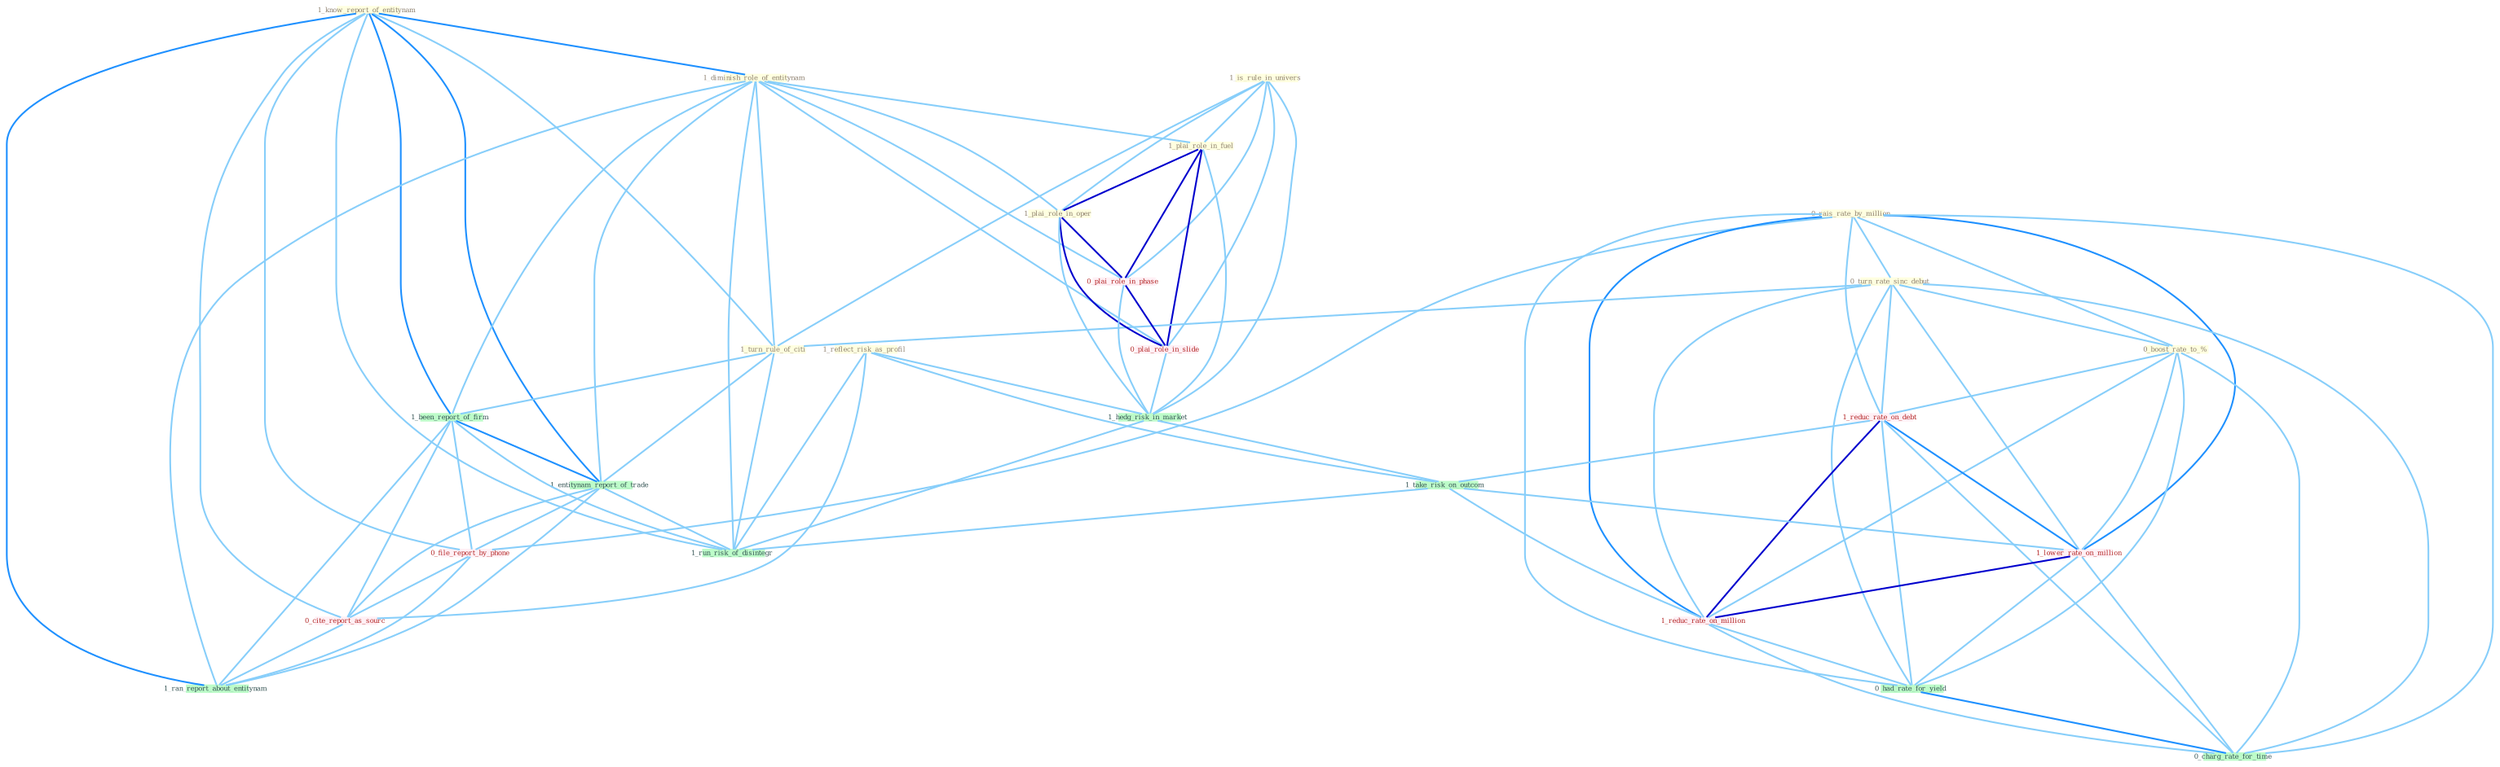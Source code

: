 Graph G{ 
    node
    [shape=polygon,style=filled,width=.5,height=.06,color="#BDFCC9",fixedsize=true,fontsize=4,
    fontcolor="#2f4f4f"];
    {node
    [color="#ffffe0", fontcolor="#8b7d6b"] "1_know_report_of_entitynam " "0_rais_rate_by_million " "1_diminish_role_of_entitynam " "1_is_rule_in_univers " "1_reflect_risk_as_profil " "1_plai_role_in_fuel " "0_turn_rate_sinc_debut " "1_plai_role_in_oper " "1_turn_rule_of_citi " "0_boost_rate_to_% "}
{node [color="#fff0f5", fontcolor="#b22222"] "1_reduc_rate_on_debt " "0_plai_role_in_phase " "0_plai_role_in_slide " "0_file_report_by_phone " "0_cite_report_as_sourc " "1_lower_rate_on_million " "1_reduc_rate_on_million "}
edge [color="#B0E2FF"];

	"1_know_report_of_entitynam " -- "1_diminish_role_of_entitynam " [w="2", color="#1e90ff" , len=0.8];
	"1_know_report_of_entitynam " -- "1_turn_rule_of_citi " [w="1", color="#87cefa" ];
	"1_know_report_of_entitynam " -- "1_been_report_of_firm " [w="2", color="#1e90ff" , len=0.8];
	"1_know_report_of_entitynam " -- "1_entitynam_report_of_trade " [w="2", color="#1e90ff" , len=0.8];
	"1_know_report_of_entitynam " -- "0_file_report_by_phone " [w="1", color="#87cefa" ];
	"1_know_report_of_entitynam " -- "0_cite_report_as_sourc " [w="1", color="#87cefa" ];
	"1_know_report_of_entitynam " -- "1_run_risk_of_disintegr " [w="1", color="#87cefa" ];
	"1_know_report_of_entitynam " -- "1_ran_report_about_entitynam " [w="2", color="#1e90ff" , len=0.8];
	"0_rais_rate_by_million " -- "0_turn_rate_sinc_debut " [w="1", color="#87cefa" ];
	"0_rais_rate_by_million " -- "0_boost_rate_to_% " [w="1", color="#87cefa" ];
	"0_rais_rate_by_million " -- "1_reduc_rate_on_debt " [w="1", color="#87cefa" ];
	"0_rais_rate_by_million " -- "0_file_report_by_phone " [w="1", color="#87cefa" ];
	"0_rais_rate_by_million " -- "1_lower_rate_on_million " [w="2", color="#1e90ff" , len=0.8];
	"0_rais_rate_by_million " -- "1_reduc_rate_on_million " [w="2", color="#1e90ff" , len=0.8];
	"0_rais_rate_by_million " -- "0_had_rate_for_yield " [w="1", color="#87cefa" ];
	"0_rais_rate_by_million " -- "0_charg_rate_for_time " [w="1", color="#87cefa" ];
	"1_diminish_role_of_entitynam " -- "1_plai_role_in_fuel " [w="1", color="#87cefa" ];
	"1_diminish_role_of_entitynam " -- "1_plai_role_in_oper " [w="1", color="#87cefa" ];
	"1_diminish_role_of_entitynam " -- "1_turn_rule_of_citi " [w="1", color="#87cefa" ];
	"1_diminish_role_of_entitynam " -- "0_plai_role_in_phase " [w="1", color="#87cefa" ];
	"1_diminish_role_of_entitynam " -- "1_been_report_of_firm " [w="1", color="#87cefa" ];
	"1_diminish_role_of_entitynam " -- "0_plai_role_in_slide " [w="1", color="#87cefa" ];
	"1_diminish_role_of_entitynam " -- "1_entitynam_report_of_trade " [w="1", color="#87cefa" ];
	"1_diminish_role_of_entitynam " -- "1_run_risk_of_disintegr " [w="1", color="#87cefa" ];
	"1_diminish_role_of_entitynam " -- "1_ran_report_about_entitynam " [w="1", color="#87cefa" ];
	"1_is_rule_in_univers " -- "1_plai_role_in_fuel " [w="1", color="#87cefa" ];
	"1_is_rule_in_univers " -- "1_plai_role_in_oper " [w="1", color="#87cefa" ];
	"1_is_rule_in_univers " -- "1_turn_rule_of_citi " [w="1", color="#87cefa" ];
	"1_is_rule_in_univers " -- "0_plai_role_in_phase " [w="1", color="#87cefa" ];
	"1_is_rule_in_univers " -- "0_plai_role_in_slide " [w="1", color="#87cefa" ];
	"1_is_rule_in_univers " -- "1_hedg_risk_in_market " [w="1", color="#87cefa" ];
	"1_reflect_risk_as_profil " -- "1_hedg_risk_in_market " [w="1", color="#87cefa" ];
	"1_reflect_risk_as_profil " -- "1_take_risk_on_outcom " [w="1", color="#87cefa" ];
	"1_reflect_risk_as_profil " -- "0_cite_report_as_sourc " [w="1", color="#87cefa" ];
	"1_reflect_risk_as_profil " -- "1_run_risk_of_disintegr " [w="1", color="#87cefa" ];
	"1_plai_role_in_fuel " -- "1_plai_role_in_oper " [w="3", color="#0000cd" , len=0.6];
	"1_plai_role_in_fuel " -- "0_plai_role_in_phase " [w="3", color="#0000cd" , len=0.6];
	"1_plai_role_in_fuel " -- "0_plai_role_in_slide " [w="3", color="#0000cd" , len=0.6];
	"1_plai_role_in_fuel " -- "1_hedg_risk_in_market " [w="1", color="#87cefa" ];
	"0_turn_rate_sinc_debut " -- "1_turn_rule_of_citi " [w="1", color="#87cefa" ];
	"0_turn_rate_sinc_debut " -- "0_boost_rate_to_% " [w="1", color="#87cefa" ];
	"0_turn_rate_sinc_debut " -- "1_reduc_rate_on_debt " [w="1", color="#87cefa" ];
	"0_turn_rate_sinc_debut " -- "1_lower_rate_on_million " [w="1", color="#87cefa" ];
	"0_turn_rate_sinc_debut " -- "1_reduc_rate_on_million " [w="1", color="#87cefa" ];
	"0_turn_rate_sinc_debut " -- "0_had_rate_for_yield " [w="1", color="#87cefa" ];
	"0_turn_rate_sinc_debut " -- "0_charg_rate_for_time " [w="1", color="#87cefa" ];
	"1_plai_role_in_oper " -- "0_plai_role_in_phase " [w="3", color="#0000cd" , len=0.6];
	"1_plai_role_in_oper " -- "0_plai_role_in_slide " [w="3", color="#0000cd" , len=0.6];
	"1_plai_role_in_oper " -- "1_hedg_risk_in_market " [w="1", color="#87cefa" ];
	"1_turn_rule_of_citi " -- "1_been_report_of_firm " [w="1", color="#87cefa" ];
	"1_turn_rule_of_citi " -- "1_entitynam_report_of_trade " [w="1", color="#87cefa" ];
	"1_turn_rule_of_citi " -- "1_run_risk_of_disintegr " [w="1", color="#87cefa" ];
	"0_boost_rate_to_% " -- "1_reduc_rate_on_debt " [w="1", color="#87cefa" ];
	"0_boost_rate_to_% " -- "1_lower_rate_on_million " [w="1", color="#87cefa" ];
	"0_boost_rate_to_% " -- "1_reduc_rate_on_million " [w="1", color="#87cefa" ];
	"0_boost_rate_to_% " -- "0_had_rate_for_yield " [w="1", color="#87cefa" ];
	"0_boost_rate_to_% " -- "0_charg_rate_for_time " [w="1", color="#87cefa" ];
	"1_reduc_rate_on_debt " -- "1_take_risk_on_outcom " [w="1", color="#87cefa" ];
	"1_reduc_rate_on_debt " -- "1_lower_rate_on_million " [w="2", color="#1e90ff" , len=0.8];
	"1_reduc_rate_on_debt " -- "1_reduc_rate_on_million " [w="3", color="#0000cd" , len=0.6];
	"1_reduc_rate_on_debt " -- "0_had_rate_for_yield " [w="1", color="#87cefa" ];
	"1_reduc_rate_on_debt " -- "0_charg_rate_for_time " [w="1", color="#87cefa" ];
	"0_plai_role_in_phase " -- "0_plai_role_in_slide " [w="3", color="#0000cd" , len=0.6];
	"0_plai_role_in_phase " -- "1_hedg_risk_in_market " [w="1", color="#87cefa" ];
	"1_been_report_of_firm " -- "1_entitynam_report_of_trade " [w="2", color="#1e90ff" , len=0.8];
	"1_been_report_of_firm " -- "0_file_report_by_phone " [w="1", color="#87cefa" ];
	"1_been_report_of_firm " -- "0_cite_report_as_sourc " [w="1", color="#87cefa" ];
	"1_been_report_of_firm " -- "1_run_risk_of_disintegr " [w="1", color="#87cefa" ];
	"1_been_report_of_firm " -- "1_ran_report_about_entitynam " [w="1", color="#87cefa" ];
	"0_plai_role_in_slide " -- "1_hedg_risk_in_market " [w="1", color="#87cefa" ];
	"1_entitynam_report_of_trade " -- "0_file_report_by_phone " [w="1", color="#87cefa" ];
	"1_entitynam_report_of_trade " -- "0_cite_report_as_sourc " [w="1", color="#87cefa" ];
	"1_entitynam_report_of_trade " -- "1_run_risk_of_disintegr " [w="1", color="#87cefa" ];
	"1_entitynam_report_of_trade " -- "1_ran_report_about_entitynam " [w="1", color="#87cefa" ];
	"1_hedg_risk_in_market " -- "1_take_risk_on_outcom " [w="1", color="#87cefa" ];
	"1_hedg_risk_in_market " -- "1_run_risk_of_disintegr " [w="1", color="#87cefa" ];
	"1_take_risk_on_outcom " -- "1_lower_rate_on_million " [w="1", color="#87cefa" ];
	"1_take_risk_on_outcom " -- "1_reduc_rate_on_million " [w="1", color="#87cefa" ];
	"1_take_risk_on_outcom " -- "1_run_risk_of_disintegr " [w="1", color="#87cefa" ];
	"0_file_report_by_phone " -- "0_cite_report_as_sourc " [w="1", color="#87cefa" ];
	"0_file_report_by_phone " -- "1_ran_report_about_entitynam " [w="1", color="#87cefa" ];
	"0_cite_report_as_sourc " -- "1_ran_report_about_entitynam " [w="1", color="#87cefa" ];
	"1_lower_rate_on_million " -- "1_reduc_rate_on_million " [w="3", color="#0000cd" , len=0.6];
	"1_lower_rate_on_million " -- "0_had_rate_for_yield " [w="1", color="#87cefa" ];
	"1_lower_rate_on_million " -- "0_charg_rate_for_time " [w="1", color="#87cefa" ];
	"1_reduc_rate_on_million " -- "0_had_rate_for_yield " [w="1", color="#87cefa" ];
	"1_reduc_rate_on_million " -- "0_charg_rate_for_time " [w="1", color="#87cefa" ];
	"0_had_rate_for_yield " -- "0_charg_rate_for_time " [w="2", color="#1e90ff" , len=0.8];
}